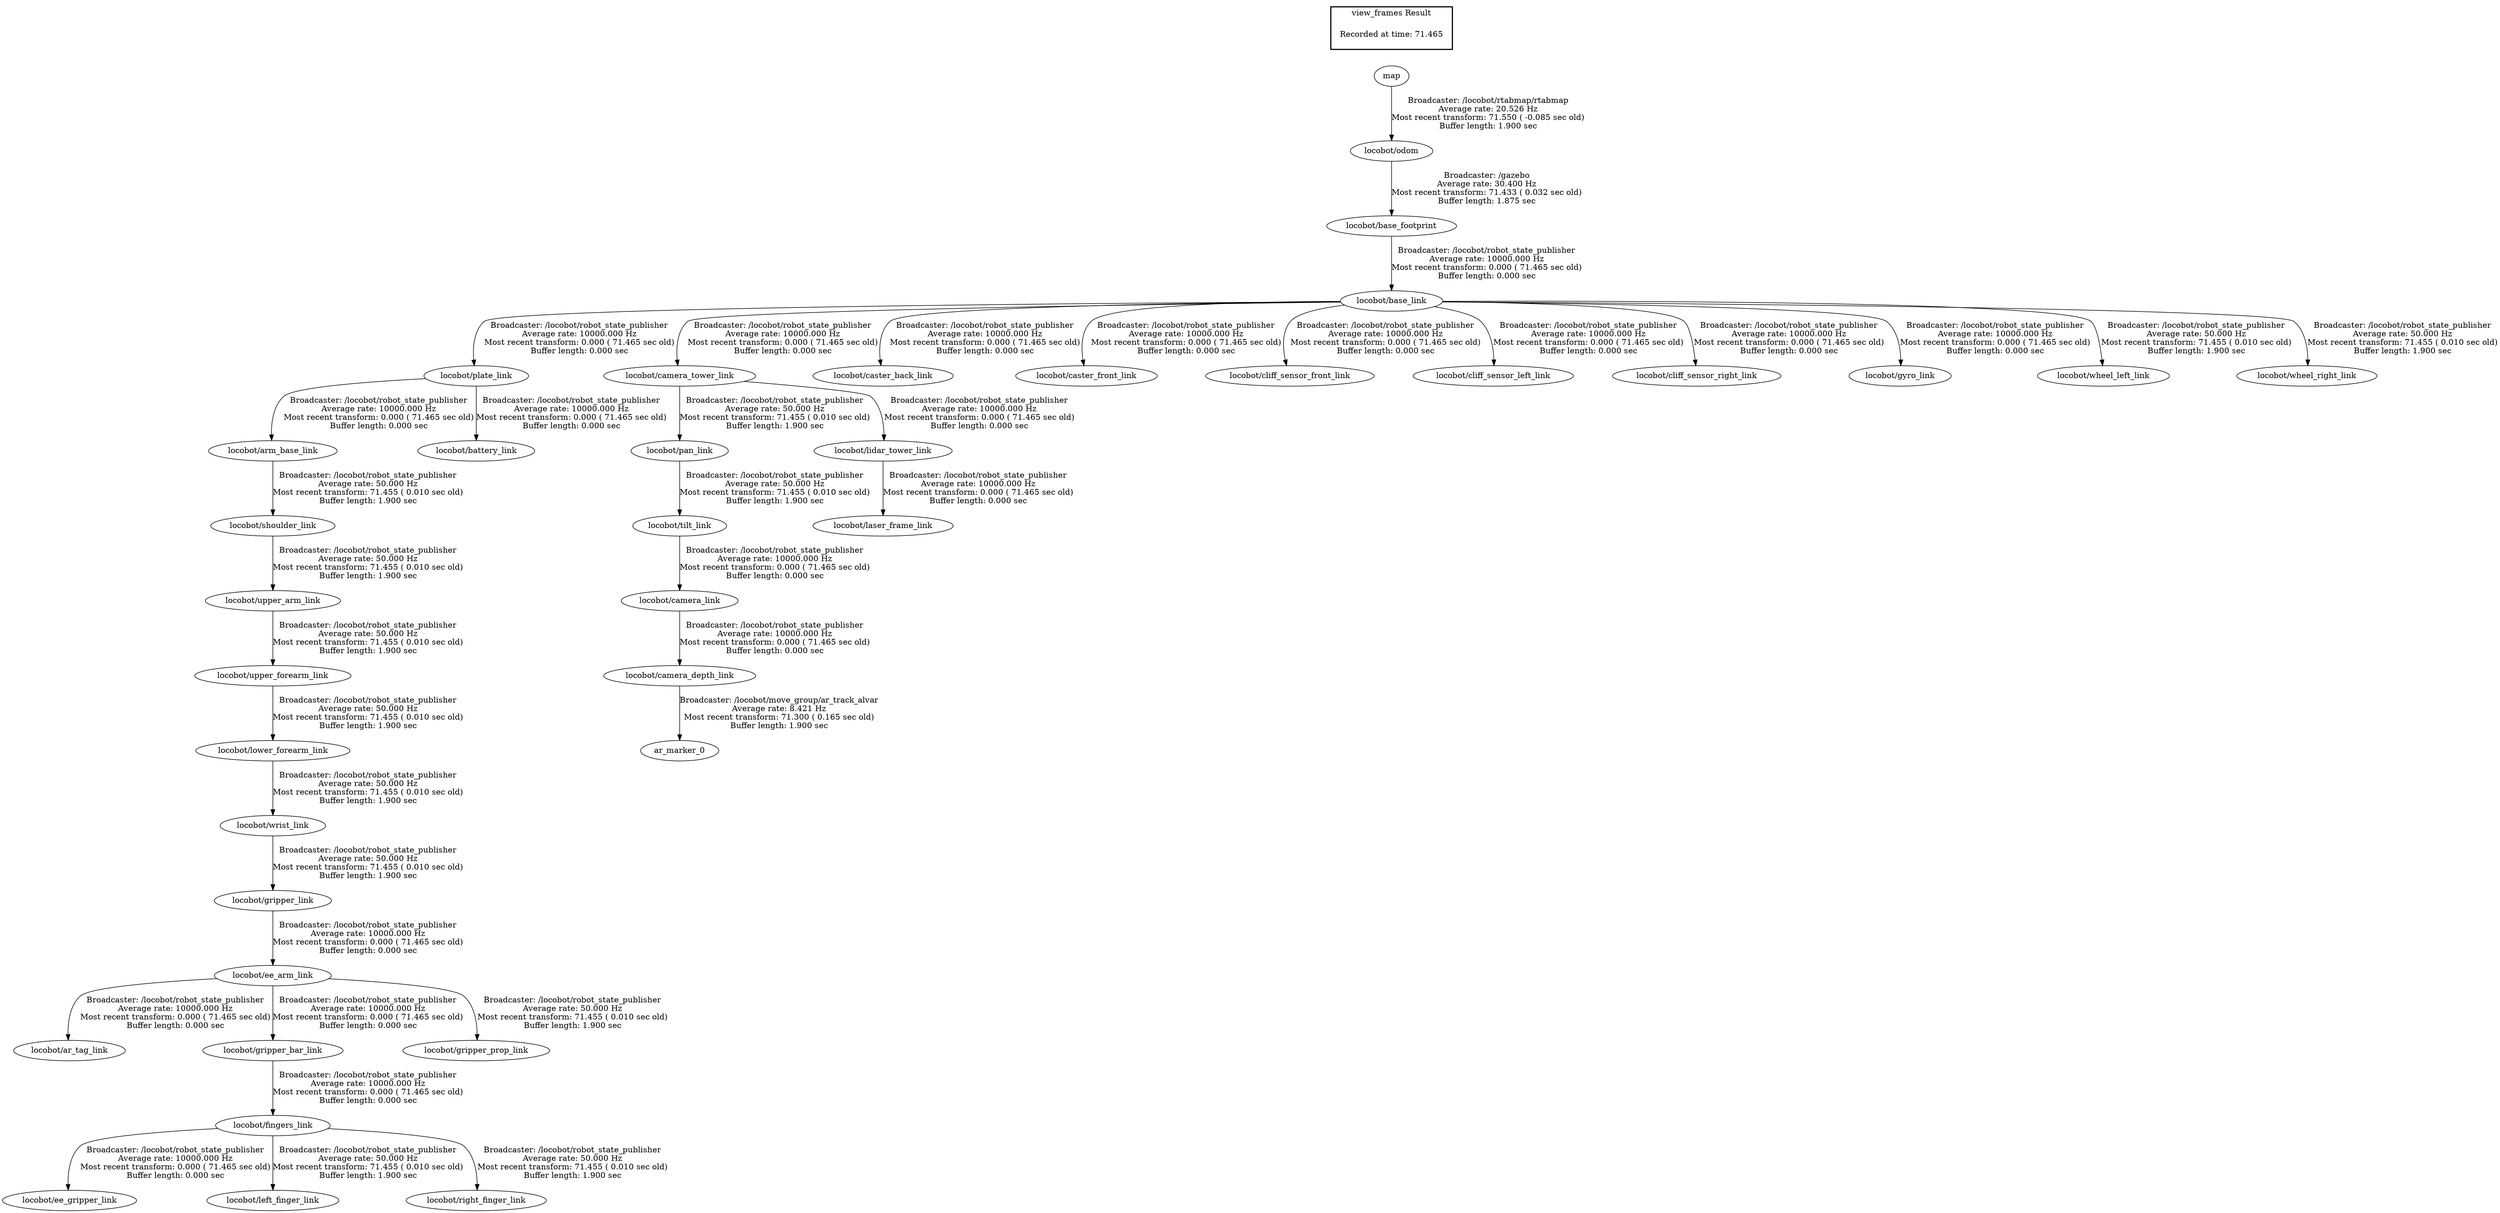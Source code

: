 digraph G {
"locobot/camera_depth_link" -> "ar_marker_0"[label="Broadcaster: /locobot/move_group/ar_track_alvar\nAverage rate: 8.421 Hz\nMost recent transform: 71.300 ( 0.165 sec old)\nBuffer length: 1.900 sec\n"];
"locobot/camera_link" -> "locobot/camera_depth_link"[label="Broadcaster: /locobot/robot_state_publisher\nAverage rate: 10000.000 Hz\nMost recent transform: 0.000 ( 71.465 sec old)\nBuffer length: 0.000 sec\n"];
"locobot/ee_arm_link" -> "locobot/ar_tag_link"[label="Broadcaster: /locobot/robot_state_publisher\nAverage rate: 10000.000 Hz\nMost recent transform: 0.000 ( 71.465 sec old)\nBuffer length: 0.000 sec\n"];
"locobot/gripper_link" -> "locobot/ee_arm_link"[label="Broadcaster: /locobot/robot_state_publisher\nAverage rate: 10000.000 Hz\nMost recent transform: 0.000 ( 71.465 sec old)\nBuffer length: 0.000 sec\n"];
"locobot/plate_link" -> "locobot/arm_base_link"[label="Broadcaster: /locobot/robot_state_publisher\nAverage rate: 10000.000 Hz\nMost recent transform: 0.000 ( 71.465 sec old)\nBuffer length: 0.000 sec\n"];
"locobot/base_link" -> "locobot/plate_link"[label="Broadcaster: /locobot/robot_state_publisher\nAverage rate: 10000.000 Hz\nMost recent transform: 0.000 ( 71.465 sec old)\nBuffer length: 0.000 sec\n"];
"locobot/base_footprint" -> "locobot/base_link"[label="Broadcaster: /locobot/robot_state_publisher\nAverage rate: 10000.000 Hz\nMost recent transform: 0.000 ( 71.465 sec old)\nBuffer length: 0.000 sec\n"];
"locobot/odom" -> "locobot/base_footprint"[label="Broadcaster: /gazebo\nAverage rate: 30.400 Hz\nMost recent transform: 71.433 ( 0.032 sec old)\nBuffer length: 1.875 sec\n"];
"locobot/plate_link" -> "locobot/battery_link"[label="Broadcaster: /locobot/robot_state_publisher\nAverage rate: 10000.000 Hz\nMost recent transform: 0.000 ( 71.465 sec old)\nBuffer length: 0.000 sec\n"];
"locobot/tilt_link" -> "locobot/camera_link"[label="Broadcaster: /locobot/robot_state_publisher\nAverage rate: 10000.000 Hz\nMost recent transform: 0.000 ( 71.465 sec old)\nBuffer length: 0.000 sec\n"];
"locobot/pan_link" -> "locobot/tilt_link"[label="Broadcaster: /locobot/robot_state_publisher\nAverage rate: 50.000 Hz\nMost recent transform: 71.455 ( 0.010 sec old)\nBuffer length: 1.900 sec\n"];
"locobot/base_link" -> "locobot/camera_tower_link"[label="Broadcaster: /locobot/robot_state_publisher\nAverage rate: 10000.000 Hz\nMost recent transform: 0.000 ( 71.465 sec old)\nBuffer length: 0.000 sec\n"];
"locobot/base_link" -> "locobot/caster_back_link"[label="Broadcaster: /locobot/robot_state_publisher\nAverage rate: 10000.000 Hz\nMost recent transform: 0.000 ( 71.465 sec old)\nBuffer length: 0.000 sec\n"];
"locobot/base_link" -> "locobot/caster_front_link"[label="Broadcaster: /locobot/robot_state_publisher\nAverage rate: 10000.000 Hz\nMost recent transform: 0.000 ( 71.465 sec old)\nBuffer length: 0.000 sec\n"];
"locobot/base_link" -> "locobot/cliff_sensor_front_link"[label="Broadcaster: /locobot/robot_state_publisher\nAverage rate: 10000.000 Hz\nMost recent transform: 0.000 ( 71.465 sec old)\nBuffer length: 0.000 sec\n"];
"locobot/base_link" -> "locobot/cliff_sensor_left_link"[label="Broadcaster: /locobot/robot_state_publisher\nAverage rate: 10000.000 Hz\nMost recent transform: 0.000 ( 71.465 sec old)\nBuffer length: 0.000 sec\n"];
"locobot/base_link" -> "locobot/cliff_sensor_right_link"[label="Broadcaster: /locobot/robot_state_publisher\nAverage rate: 10000.000 Hz\nMost recent transform: 0.000 ( 71.465 sec old)\nBuffer length: 0.000 sec\n"];
"locobot/wrist_link" -> "locobot/gripper_link"[label="Broadcaster: /locobot/robot_state_publisher\nAverage rate: 50.000 Hz\nMost recent transform: 71.455 ( 0.010 sec old)\nBuffer length: 1.900 sec\n"];
"locobot/gripper_bar_link" -> "locobot/fingers_link"[label="Broadcaster: /locobot/robot_state_publisher\nAverage rate: 10000.000 Hz\nMost recent transform: 0.000 ( 71.465 sec old)\nBuffer length: 0.000 sec\n"];
"locobot/ee_arm_link" -> "locobot/gripper_bar_link"[label="Broadcaster: /locobot/robot_state_publisher\nAverage rate: 10000.000 Hz\nMost recent transform: 0.000 ( 71.465 sec old)\nBuffer length: 0.000 sec\n"];
"locobot/fingers_link" -> "locobot/ee_gripper_link"[label="Broadcaster: /locobot/robot_state_publisher\nAverage rate: 10000.000 Hz\nMost recent transform: 0.000 ( 71.465 sec old)\nBuffer length: 0.000 sec\n"];
"locobot/base_link" -> "locobot/gyro_link"[label="Broadcaster: /locobot/robot_state_publisher\nAverage rate: 10000.000 Hz\nMost recent transform: 0.000 ( 71.465 sec old)\nBuffer length: 0.000 sec\n"];
"locobot/lidar_tower_link" -> "locobot/laser_frame_link"[label="Broadcaster: /locobot/robot_state_publisher\nAverage rate: 10000.000 Hz\nMost recent transform: 0.000 ( 71.465 sec old)\nBuffer length: 0.000 sec\n"];
"locobot/camera_tower_link" -> "locobot/lidar_tower_link"[label="Broadcaster: /locobot/robot_state_publisher\nAverage rate: 10000.000 Hz\nMost recent transform: 0.000 ( 71.465 sec old)\nBuffer length: 0.000 sec\n"];
"map" -> "locobot/odom"[label="Broadcaster: /locobot/rtabmap/rtabmap\nAverage rate: 20.526 Hz\nMost recent transform: 71.550 ( -0.085 sec old)\nBuffer length: 1.900 sec\n"];
"locobot/upper_arm_link" -> "locobot/upper_forearm_link"[label="Broadcaster: /locobot/robot_state_publisher\nAverage rate: 50.000 Hz\nMost recent transform: 71.455 ( 0.010 sec old)\nBuffer length: 1.900 sec\n"];
"locobot/shoulder_link" -> "locobot/upper_arm_link"[label="Broadcaster: /locobot/robot_state_publisher\nAverage rate: 50.000 Hz\nMost recent transform: 71.455 ( 0.010 sec old)\nBuffer length: 1.900 sec\n"];
"locobot/upper_forearm_link" -> "locobot/lower_forearm_link"[label="Broadcaster: /locobot/robot_state_publisher\nAverage rate: 50.000 Hz\nMost recent transform: 71.455 ( 0.010 sec old)\nBuffer length: 1.900 sec\n"];
"locobot/ee_arm_link" -> "locobot/gripper_prop_link"[label="Broadcaster: /locobot/robot_state_publisher\nAverage rate: 50.000 Hz\nMost recent transform: 71.455 ( 0.010 sec old)\nBuffer length: 1.900 sec\n"];
"locobot/fingers_link" -> "locobot/left_finger_link"[label="Broadcaster: /locobot/robot_state_publisher\nAverage rate: 50.000 Hz\nMost recent transform: 71.455 ( 0.010 sec old)\nBuffer length: 1.900 sec\n"];
"locobot/camera_tower_link" -> "locobot/pan_link"[label="Broadcaster: /locobot/robot_state_publisher\nAverage rate: 50.000 Hz\nMost recent transform: 71.455 ( 0.010 sec old)\nBuffer length: 1.900 sec\n"];
"locobot/fingers_link" -> "locobot/right_finger_link"[label="Broadcaster: /locobot/robot_state_publisher\nAverage rate: 50.000 Hz\nMost recent transform: 71.455 ( 0.010 sec old)\nBuffer length: 1.900 sec\n"];
"locobot/arm_base_link" -> "locobot/shoulder_link"[label="Broadcaster: /locobot/robot_state_publisher\nAverage rate: 50.000 Hz\nMost recent transform: 71.455 ( 0.010 sec old)\nBuffer length: 1.900 sec\n"];
"locobot/base_link" -> "locobot/wheel_left_link"[label="Broadcaster: /locobot/robot_state_publisher\nAverage rate: 50.000 Hz\nMost recent transform: 71.455 ( 0.010 sec old)\nBuffer length: 1.900 sec\n"];
"locobot/base_link" -> "locobot/wheel_right_link"[label="Broadcaster: /locobot/robot_state_publisher\nAverage rate: 50.000 Hz\nMost recent transform: 71.455 ( 0.010 sec old)\nBuffer length: 1.900 sec\n"];
"locobot/lower_forearm_link" -> "locobot/wrist_link"[label="Broadcaster: /locobot/robot_state_publisher\nAverage rate: 50.000 Hz\nMost recent transform: 71.455 ( 0.010 sec old)\nBuffer length: 1.900 sec\n"];
edge [style=invis];
 subgraph cluster_legend { style=bold; color=black; label ="view_frames Result";
"Recorded at time: 71.465"[ shape=plaintext ] ;
 }->"map";
}
